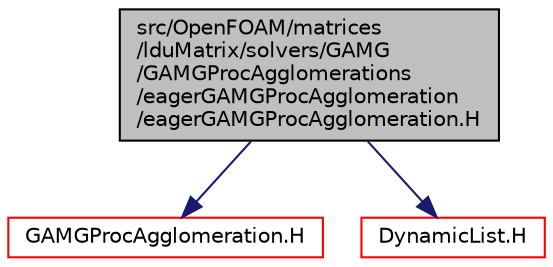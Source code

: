 digraph "src/OpenFOAM/matrices/lduMatrix/solvers/GAMG/GAMGProcAgglomerations/eagerGAMGProcAgglomeration/eagerGAMGProcAgglomeration.H"
{
  bgcolor="transparent";
  edge [fontname="Helvetica",fontsize="10",labelfontname="Helvetica",labelfontsize="10"];
  node [fontname="Helvetica",fontsize="10",shape=record];
  Node1 [label="src/OpenFOAM/matrices\l/lduMatrix/solvers/GAMG\l/GAMGProcAgglomerations\l/eagerGAMGProcAgglomeration\l/eagerGAMGProcAgglomeration.H",height=0.2,width=0.4,color="black", fillcolor="grey75", style="filled", fontcolor="black"];
  Node1 -> Node2 [color="midnightblue",fontsize="10",style="solid",fontname="Helvetica"];
  Node2 [label="GAMGProcAgglomeration.H",height=0.2,width=0.4,color="red",URL="$a08312.html"];
  Node1 -> Node3 [color="midnightblue",fontsize="10",style="solid",fontname="Helvetica"];
  Node3 [label="DynamicList.H",height=0.2,width=0.4,color="red",URL="$a07576.html"];
}
